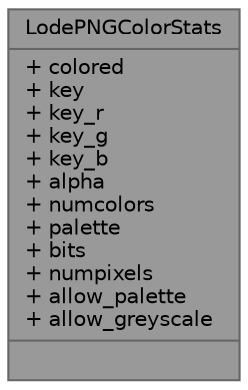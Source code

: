 digraph "LodePNGColorStats"
{
 // INTERACTIVE_SVG=YES
 // LATEX_PDF_SIZE
  bgcolor="transparent";
  edge [fontname=Helvetica,fontsize=10,labelfontname=Helvetica,labelfontsize=10];
  node [fontname=Helvetica,fontsize=10,shape=box,height=0.2,width=0.4];
  Node1 [shape=record,label="{LodePNGColorStats\n|+ colored\l+ key\l+ key_r\l+ key_g\l+ key_b\l+ alpha\l+ numcolors\l+ palette\l+ bits\l+ numpixels\l+ allow_palette\l+ allow_greyscale\l|}",height=0.2,width=0.4,color="gray40", fillcolor="grey60", style="filled", fontcolor="black",tooltip=" "];
}
